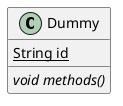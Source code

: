 @startuml
'https://plantuml.com/class-diagram

class Dummy{
    {static} String id
    {abstract} void methods()
}

@enduml